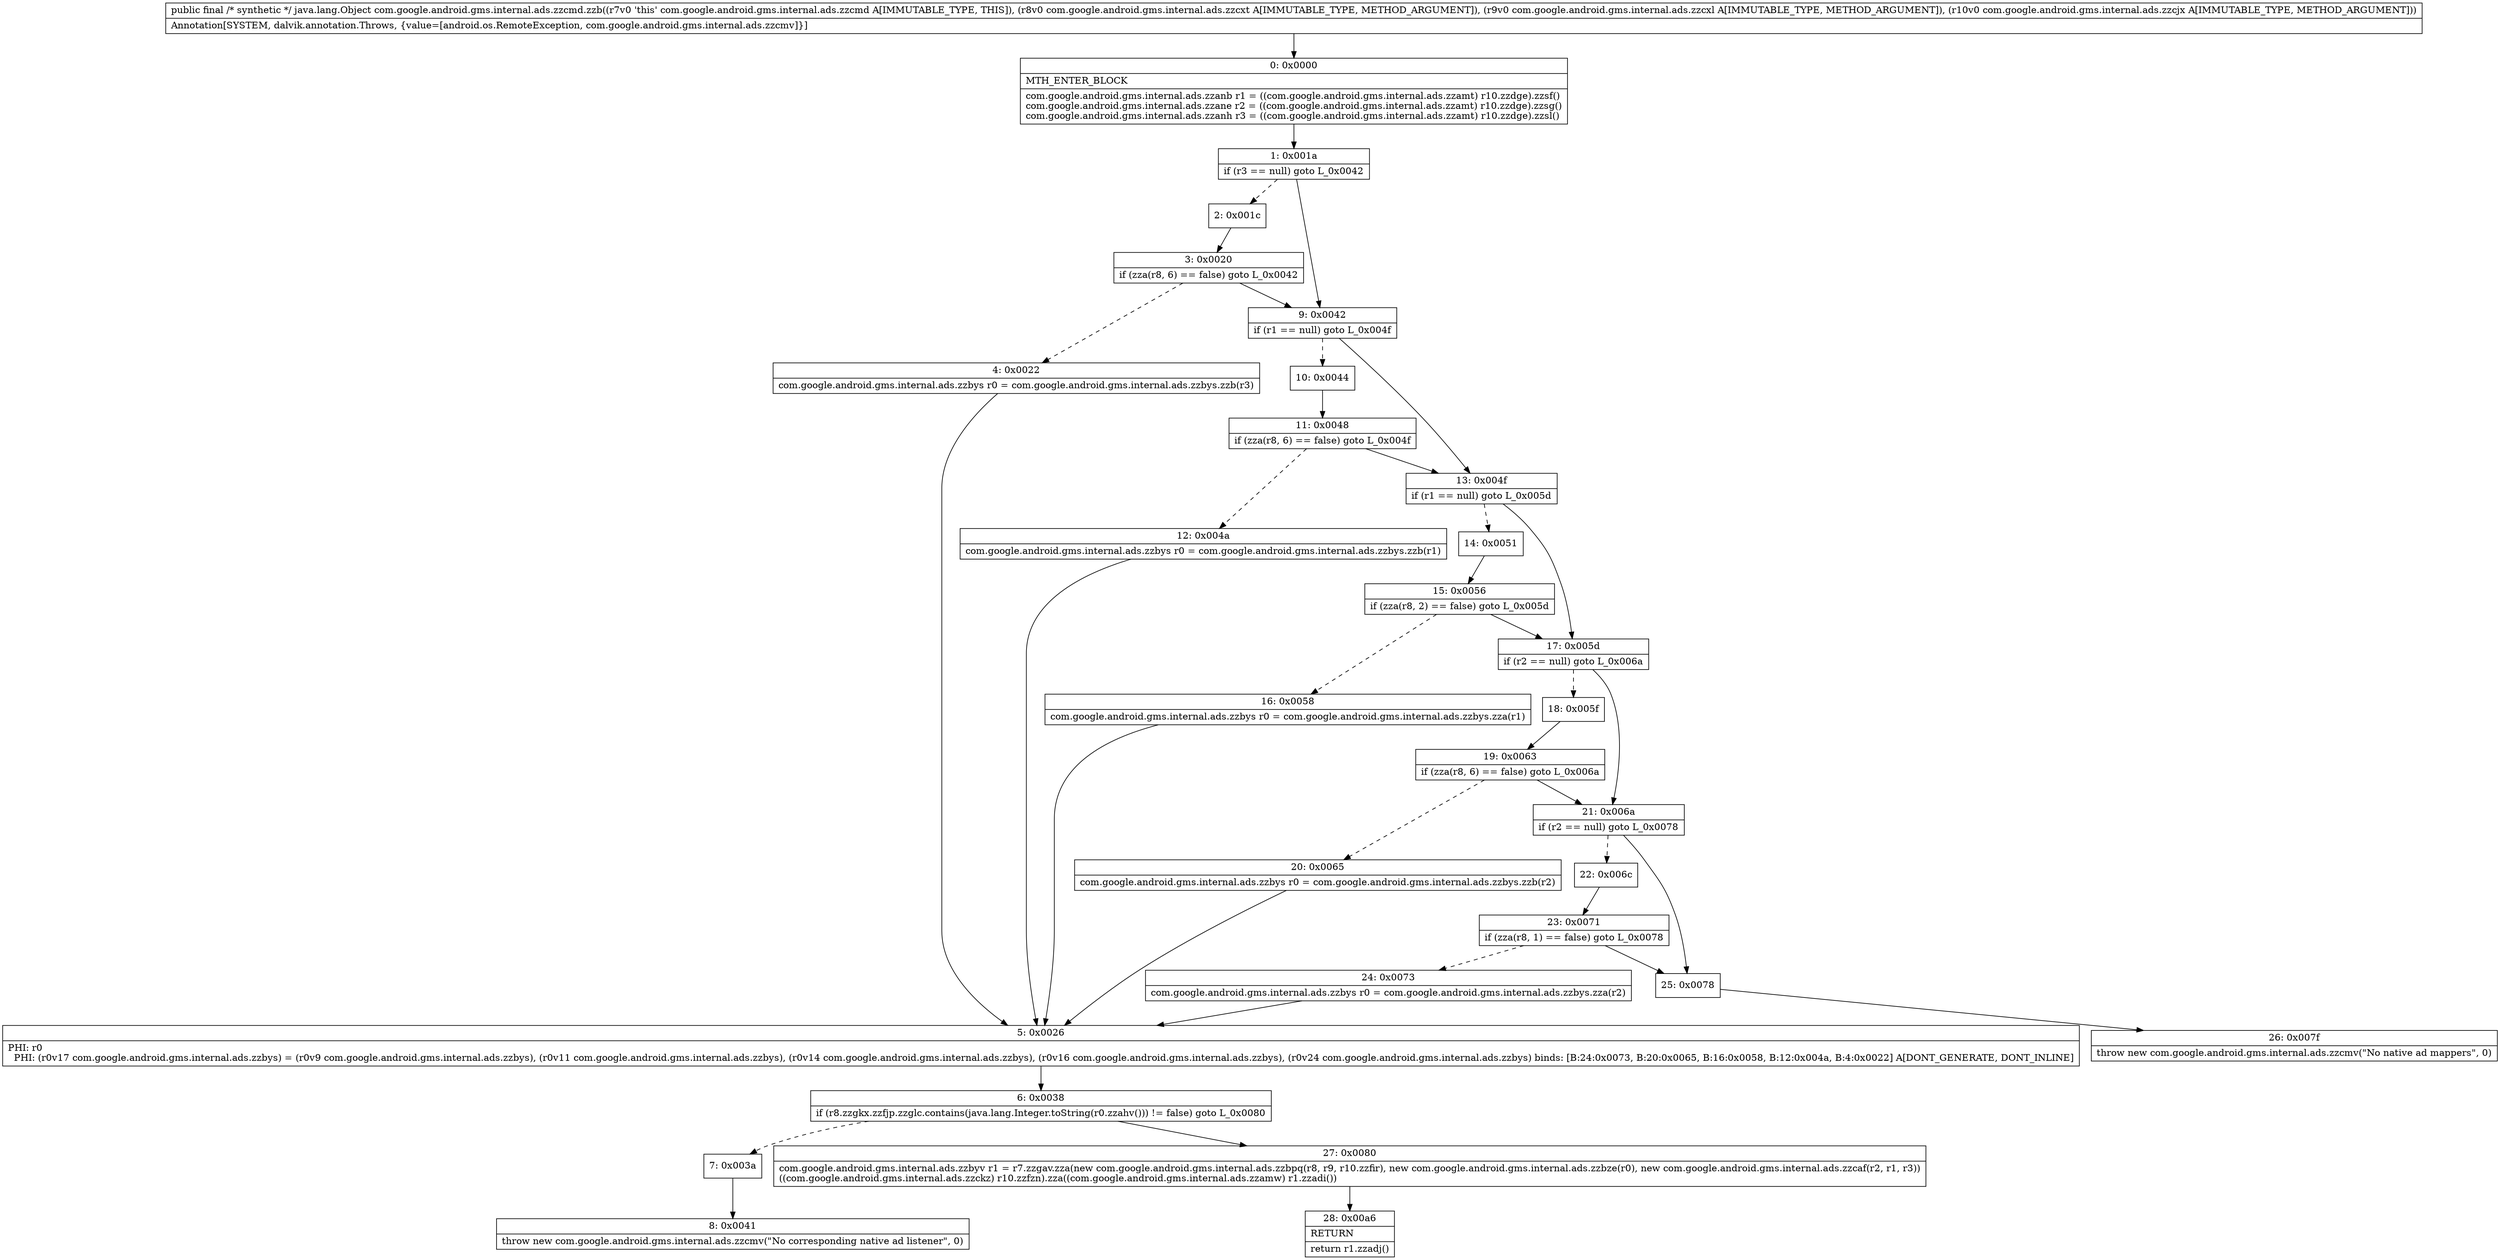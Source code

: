 digraph "CFG forcom.google.android.gms.internal.ads.zzcmd.zzb(Lcom\/google\/android\/gms\/internal\/ads\/zzcxt;Lcom\/google\/android\/gms\/internal\/ads\/zzcxl;Lcom\/google\/android\/gms\/internal\/ads\/zzcjx;)Ljava\/lang\/Object;" {
Node_0 [shape=record,label="{0\:\ 0x0000|MTH_ENTER_BLOCK\l|com.google.android.gms.internal.ads.zzanb r1 = ((com.google.android.gms.internal.ads.zzamt) r10.zzdge).zzsf()\lcom.google.android.gms.internal.ads.zzane r2 = ((com.google.android.gms.internal.ads.zzamt) r10.zzdge).zzsg()\lcom.google.android.gms.internal.ads.zzanh r3 = ((com.google.android.gms.internal.ads.zzamt) r10.zzdge).zzsl()\l}"];
Node_1 [shape=record,label="{1\:\ 0x001a|if (r3 == null) goto L_0x0042\l}"];
Node_2 [shape=record,label="{2\:\ 0x001c}"];
Node_3 [shape=record,label="{3\:\ 0x0020|if (zza(r8, 6) == false) goto L_0x0042\l}"];
Node_4 [shape=record,label="{4\:\ 0x0022|com.google.android.gms.internal.ads.zzbys r0 = com.google.android.gms.internal.ads.zzbys.zzb(r3)\l}"];
Node_5 [shape=record,label="{5\:\ 0x0026|PHI: r0 \l  PHI: (r0v17 com.google.android.gms.internal.ads.zzbys) = (r0v9 com.google.android.gms.internal.ads.zzbys), (r0v11 com.google.android.gms.internal.ads.zzbys), (r0v14 com.google.android.gms.internal.ads.zzbys), (r0v16 com.google.android.gms.internal.ads.zzbys), (r0v24 com.google.android.gms.internal.ads.zzbys) binds: [B:24:0x0073, B:20:0x0065, B:16:0x0058, B:12:0x004a, B:4:0x0022] A[DONT_GENERATE, DONT_INLINE]\l}"];
Node_6 [shape=record,label="{6\:\ 0x0038|if (r8.zzgkx.zzfjp.zzglc.contains(java.lang.Integer.toString(r0.zzahv())) != false) goto L_0x0080\l}"];
Node_7 [shape=record,label="{7\:\ 0x003a}"];
Node_8 [shape=record,label="{8\:\ 0x0041|throw new com.google.android.gms.internal.ads.zzcmv(\"No corresponding native ad listener\", 0)\l}"];
Node_9 [shape=record,label="{9\:\ 0x0042|if (r1 == null) goto L_0x004f\l}"];
Node_10 [shape=record,label="{10\:\ 0x0044}"];
Node_11 [shape=record,label="{11\:\ 0x0048|if (zza(r8, 6) == false) goto L_0x004f\l}"];
Node_12 [shape=record,label="{12\:\ 0x004a|com.google.android.gms.internal.ads.zzbys r0 = com.google.android.gms.internal.ads.zzbys.zzb(r1)\l}"];
Node_13 [shape=record,label="{13\:\ 0x004f|if (r1 == null) goto L_0x005d\l}"];
Node_14 [shape=record,label="{14\:\ 0x0051}"];
Node_15 [shape=record,label="{15\:\ 0x0056|if (zza(r8, 2) == false) goto L_0x005d\l}"];
Node_16 [shape=record,label="{16\:\ 0x0058|com.google.android.gms.internal.ads.zzbys r0 = com.google.android.gms.internal.ads.zzbys.zza(r1)\l}"];
Node_17 [shape=record,label="{17\:\ 0x005d|if (r2 == null) goto L_0x006a\l}"];
Node_18 [shape=record,label="{18\:\ 0x005f}"];
Node_19 [shape=record,label="{19\:\ 0x0063|if (zza(r8, 6) == false) goto L_0x006a\l}"];
Node_20 [shape=record,label="{20\:\ 0x0065|com.google.android.gms.internal.ads.zzbys r0 = com.google.android.gms.internal.ads.zzbys.zzb(r2)\l}"];
Node_21 [shape=record,label="{21\:\ 0x006a|if (r2 == null) goto L_0x0078\l}"];
Node_22 [shape=record,label="{22\:\ 0x006c}"];
Node_23 [shape=record,label="{23\:\ 0x0071|if (zza(r8, 1) == false) goto L_0x0078\l}"];
Node_24 [shape=record,label="{24\:\ 0x0073|com.google.android.gms.internal.ads.zzbys r0 = com.google.android.gms.internal.ads.zzbys.zza(r2)\l}"];
Node_25 [shape=record,label="{25\:\ 0x0078}"];
Node_26 [shape=record,label="{26\:\ 0x007f|throw new com.google.android.gms.internal.ads.zzcmv(\"No native ad mappers\", 0)\l}"];
Node_27 [shape=record,label="{27\:\ 0x0080|com.google.android.gms.internal.ads.zzbyv r1 = r7.zzgav.zza(new com.google.android.gms.internal.ads.zzbpq(r8, r9, r10.zzfir), new com.google.android.gms.internal.ads.zzbze(r0), new com.google.android.gms.internal.ads.zzcaf(r2, r1, r3))\l((com.google.android.gms.internal.ads.zzckz) r10.zzfzn).zza((com.google.android.gms.internal.ads.zzamw) r1.zzadi())\l}"];
Node_28 [shape=record,label="{28\:\ 0x00a6|RETURN\l|return r1.zzadj()\l}"];
MethodNode[shape=record,label="{public final \/* synthetic *\/ java.lang.Object com.google.android.gms.internal.ads.zzcmd.zzb((r7v0 'this' com.google.android.gms.internal.ads.zzcmd A[IMMUTABLE_TYPE, THIS]), (r8v0 com.google.android.gms.internal.ads.zzcxt A[IMMUTABLE_TYPE, METHOD_ARGUMENT]), (r9v0 com.google.android.gms.internal.ads.zzcxl A[IMMUTABLE_TYPE, METHOD_ARGUMENT]), (r10v0 com.google.android.gms.internal.ads.zzcjx A[IMMUTABLE_TYPE, METHOD_ARGUMENT]))  | Annotation[SYSTEM, dalvik.annotation.Throws, \{value=[android.os.RemoteException, com.google.android.gms.internal.ads.zzcmv]\}]\l}"];
MethodNode -> Node_0;
Node_0 -> Node_1;
Node_1 -> Node_2[style=dashed];
Node_1 -> Node_9;
Node_2 -> Node_3;
Node_3 -> Node_4[style=dashed];
Node_3 -> Node_9;
Node_4 -> Node_5;
Node_5 -> Node_6;
Node_6 -> Node_7[style=dashed];
Node_6 -> Node_27;
Node_7 -> Node_8;
Node_9 -> Node_10[style=dashed];
Node_9 -> Node_13;
Node_10 -> Node_11;
Node_11 -> Node_12[style=dashed];
Node_11 -> Node_13;
Node_12 -> Node_5;
Node_13 -> Node_14[style=dashed];
Node_13 -> Node_17;
Node_14 -> Node_15;
Node_15 -> Node_16[style=dashed];
Node_15 -> Node_17;
Node_16 -> Node_5;
Node_17 -> Node_18[style=dashed];
Node_17 -> Node_21;
Node_18 -> Node_19;
Node_19 -> Node_20[style=dashed];
Node_19 -> Node_21;
Node_20 -> Node_5;
Node_21 -> Node_22[style=dashed];
Node_21 -> Node_25;
Node_22 -> Node_23;
Node_23 -> Node_24[style=dashed];
Node_23 -> Node_25;
Node_24 -> Node_5;
Node_25 -> Node_26;
Node_27 -> Node_28;
}

